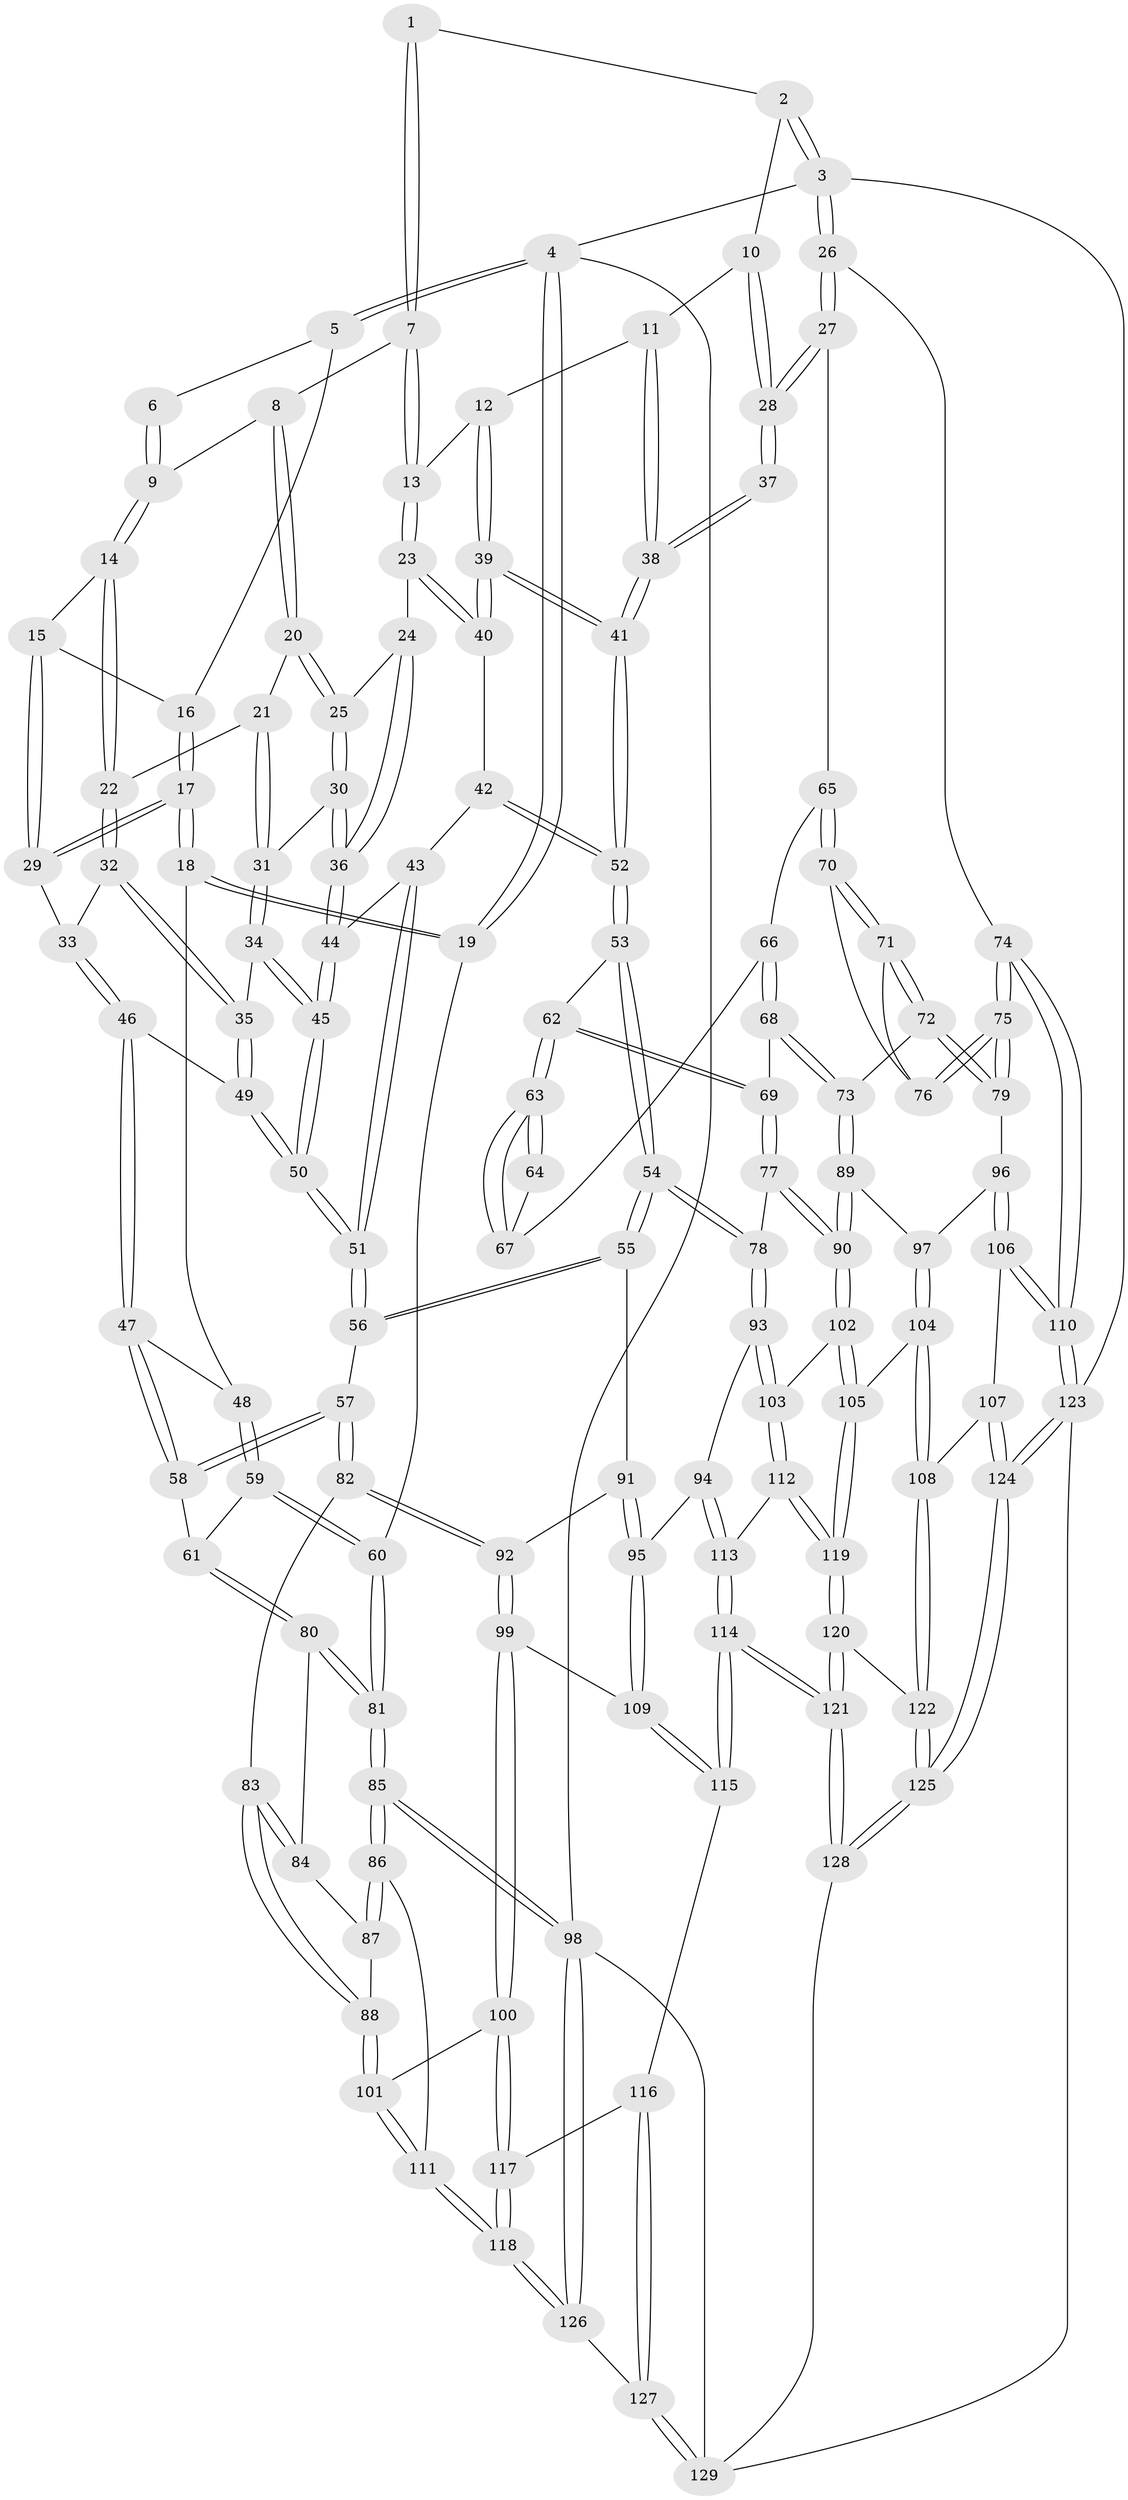 // coarse degree distribution, {3: 0.07777777777777778, 5: 0.3111111111111111, 6: 0.12222222222222222, 4: 0.4666666666666667, 2: 0.011111111111111112, 7: 0.011111111111111112}
// Generated by graph-tools (version 1.1) at 2025/52/02/27/25 19:52:42]
// undirected, 129 vertices, 319 edges
graph export_dot {
graph [start="1"]
  node [color=gray90,style=filled];
  1 [pos="+0.504997704772875+0"];
  2 [pos="+0.8146371062423519+0"];
  3 [pos="+1+0"];
  4 [pos="+0+0"];
  5 [pos="+0.09352163771494196+0"];
  6 [pos="+0.3099045188679552+0"];
  7 [pos="+0.515335494910135+0"];
  8 [pos="+0.4775884833539813+0.05303740404525444"];
  9 [pos="+0.38041769535769415+0.06691186468011019"];
  10 [pos="+0.7998708712151587+0"];
  11 [pos="+0.719374441979088+0.08315870140102531"];
  12 [pos="+0.6892074014609529+0.09828596454370124"];
  13 [pos="+0.6302489085646031+0.09837560148786448"];
  14 [pos="+0.34632688494308694+0.10973653939226836"];
  15 [pos="+0.3288876241604096+0.10313483297856588"];
  16 [pos="+0.15672768235026438+0"];
  17 [pos="+0.17555951680485343+0.15466447375053957"];
  18 [pos="+0.13055504486221403+0.20550669465388458"];
  19 [pos="+0+0.2145952529718442"];
  20 [pos="+0.4801096591942971+0.08426202444204346"];
  21 [pos="+0.43638564565099913+0.13539895847091382"];
  22 [pos="+0.3546373083122046+0.12926256105281925"];
  23 [pos="+0.5789399346922193+0.144264845467079"];
  24 [pos="+0.5657997112644595+0.14427633837188694"];
  25 [pos="+0.5142910127299287+0.12997348624198524"];
  26 [pos="+1+0.2653909110897073"];
  27 [pos="+1+0.27074944582285493"];
  28 [pos="+1+0.2627779577198546"];
  29 [pos="+0.19949104193958556+0.15898380978645923"];
  30 [pos="+0.482830494785183+0.1811899668255598"];
  31 [pos="+0.4507621628102313+0.17804061924057882"];
  32 [pos="+0.3514084917162435+0.1882796240665912"];
  33 [pos="+0.22150090759461818+0.17333227539220214"];
  34 [pos="+0.43626034807430925+0.19284124573145678"];
  35 [pos="+0.35525617899527795+0.20129921024072098"];
  36 [pos="+0.5058792824744431+0.21531933863812414"];
  37 [pos="+0.8791005663734421+0.2770152505269074"];
  38 [pos="+0.8337746700405811+0.2712442542944518"];
  39 [pos="+0.6643588229120337+0.25135464487908943"];
  40 [pos="+0.5835336801977639+0.18622895665497105"];
  41 [pos="+0.6792597440237433+0.32669735838580594"];
  42 [pos="+0.5475839472021187+0.2429084604451277"];
  43 [pos="+0.5475525454676174+0.2429043786048184"];
  44 [pos="+0.5067617411360745+0.2192472559795924"];
  45 [pos="+0.45433940923071225+0.2615035552875661"];
  46 [pos="+0.2930027039177706+0.26503894728702165"];
  47 [pos="+0.22403749245684831+0.3269901146626207"];
  48 [pos="+0.1729946782720821+0.302806975170327"];
  49 [pos="+0.3472857975271389+0.25408009961132016"];
  50 [pos="+0.4203424724214644+0.33571978495742616"];
  51 [pos="+0.42999909073876613+0.3656149229348728"];
  52 [pos="+0.655361467701284+0.3548304295421176"];
  53 [pos="+0.6280356341189607+0.42038571130464847"];
  54 [pos="+0.522727532545342+0.5011196319662431"];
  55 [pos="+0.450558919029819+0.47922335044838804"];
  56 [pos="+0.44908271679355344+0.47854787728202813"];
  57 [pos="+0.3731298893794967+0.4892939151945186"];
  58 [pos="+0.29301293812770335+0.48020888334995965"];
  59 [pos="+0.085834708900986+0.3873084152933045"];
  60 [pos="+0+0.42085914969050026"];
  61 [pos="+0.2358958482941633+0.5054007006403565"];
  62 [pos="+0.7597916583773768+0.4720964989044475"];
  63 [pos="+0.7667863913169483+0.468445852054803"];
  64 [pos="+0.8447426763470706+0.35497007600889646"];
  65 [pos="+0.9301914672209203+0.44891784167623106"];
  66 [pos="+0.9012243344089865+0.46460054748215013"];
  67 [pos="+0.8346342949066163+0.4543587856512278"];
  68 [pos="+0.8292210147802886+0.5871643766814015"];
  69 [pos="+0.8199193426702479+0.5823999004254538"];
  70 [pos="+0.9315344452228197+0.45549385942218906"];
  71 [pos="+0.9107267399051524+0.5616505592896484"];
  72 [pos="+0.8532908202762144+0.5945356448913989"];
  73 [pos="+0.8368290250517839+0.5966179528457437"];
  74 [pos="+1+0.6302549439666333"];
  75 [pos="+1+0.6377065852078743"];
  76 [pos="+0.9602132282869258+0.5479020384575334"];
  77 [pos="+0.6524853095603684+0.6234406196176024"];
  78 [pos="+0.5605835312534809+0.5917998275558767"];
  79 [pos="+1+0.6418800024827421"];
  80 [pos="+0.22072017957816778+0.5202715478651964"];
  81 [pos="+0+0.4811469007109067"];
  82 [pos="+0.3072161292555102+0.6746957308413857"];
  83 [pos="+0.2836222832722504+0.6780635530159698"];
  84 [pos="+0.19161967349566875+0.58198581232247"];
  85 [pos="+0+0.6914679439015231"];
  86 [pos="+0+0.7169777886716954"];
  87 [pos="+0.18988278807021589+0.5841628779317644"];
  88 [pos="+0.2125120330027054+0.7365564037668229"];
  89 [pos="+0.841336995786396+0.671997840389557"];
  90 [pos="+0.7356590255149472+0.7177172994267402"];
  91 [pos="+0.3956604445265003+0.6398989508593951"];
  92 [pos="+0.3485702442801499+0.7266680051350586"];
  93 [pos="+0.5439353920573177+0.6827946407176064"];
  94 [pos="+0.4713322414010769+0.7479291886216274"];
  95 [pos="+0.4153320272548597+0.7618022662899768"];
  96 [pos="+0.9551628089349049+0.7079026880398622"];
  97 [pos="+0.8560650524342971+0.6898604636024168"];
  98 [pos="+0+0.9257087668961498"];
  99 [pos="+0.3629955366055357+0.7701320021787812"];
  100 [pos="+0.34219346461258554+0.7875458318760145"];
  101 [pos="+0.20490809020905645+0.7579217391280709"];
  102 [pos="+0.7351410000409336+0.7217529592868376"];
  103 [pos="+0.6109061449040646+0.7925178114337054"];
  104 [pos="+0.8421879046573705+0.8277695342983842"];
  105 [pos="+0.7638795601861765+0.8293501556659886"];
  106 [pos="+0.9395278965481032+0.8272505081054765"];
  107 [pos="+0.9169498037249246+0.8427505986694279"];
  108 [pos="+0.876210116856681+0.85042877484835"];
  109 [pos="+0.3927598521878758+0.7697803133095803"];
  110 [pos="+1+0.8346167257408529"];
  111 [pos="+0.11807476267770799+0.8170631975647041"];
  112 [pos="+0.6155681670579481+0.8112000607054491"];
  113 [pos="+0.4919782310116827+0.8405436171224444"];
  114 [pos="+0.4740569000240595+0.9687239633432447"];
  115 [pos="+0.4719509437826407+0.9671071343591451"];
  116 [pos="+0.3937273108499285+0.9290166855141029"];
  117 [pos="+0.3214162951175286+0.8818189516494606"];
  118 [pos="+0.17506219471839163+0.9478010413328287"];
  119 [pos="+0.6606861305474525+0.9102849678207438"];
  120 [pos="+0.6242413269185824+1"];
  121 [pos="+0.587235098765183+1"];
  122 [pos="+0.8667452837340347+0.9246734207943124"];
  123 [pos="+1+1"];
  124 [pos="+1+1"];
  125 [pos="+1+1"];
  126 [pos="+0.17246670325539137+0.9714709993779117"];
  127 [pos="+0.18128797443545328+1"];
  128 [pos="+0.5867123070317155+1"];
  129 [pos="+0.19059595336617938+1"];
  1 -- 2;
  1 -- 7;
  1 -- 7;
  2 -- 3;
  2 -- 3;
  2 -- 10;
  3 -- 4;
  3 -- 26;
  3 -- 26;
  3 -- 123;
  4 -- 5;
  4 -- 5;
  4 -- 19;
  4 -- 19;
  4 -- 98;
  5 -- 6;
  5 -- 16;
  6 -- 9;
  6 -- 9;
  7 -- 8;
  7 -- 13;
  7 -- 13;
  8 -- 9;
  8 -- 20;
  8 -- 20;
  9 -- 14;
  9 -- 14;
  10 -- 11;
  10 -- 28;
  10 -- 28;
  11 -- 12;
  11 -- 38;
  11 -- 38;
  12 -- 13;
  12 -- 39;
  12 -- 39;
  13 -- 23;
  13 -- 23;
  14 -- 15;
  14 -- 22;
  14 -- 22;
  15 -- 16;
  15 -- 29;
  15 -- 29;
  16 -- 17;
  16 -- 17;
  17 -- 18;
  17 -- 18;
  17 -- 29;
  17 -- 29;
  18 -- 19;
  18 -- 19;
  18 -- 48;
  19 -- 60;
  20 -- 21;
  20 -- 25;
  20 -- 25;
  21 -- 22;
  21 -- 31;
  21 -- 31;
  22 -- 32;
  22 -- 32;
  23 -- 24;
  23 -- 40;
  23 -- 40;
  24 -- 25;
  24 -- 36;
  24 -- 36;
  25 -- 30;
  25 -- 30;
  26 -- 27;
  26 -- 27;
  26 -- 74;
  27 -- 28;
  27 -- 28;
  27 -- 65;
  28 -- 37;
  28 -- 37;
  29 -- 33;
  30 -- 31;
  30 -- 36;
  30 -- 36;
  31 -- 34;
  31 -- 34;
  32 -- 33;
  32 -- 35;
  32 -- 35;
  33 -- 46;
  33 -- 46;
  34 -- 35;
  34 -- 45;
  34 -- 45;
  35 -- 49;
  35 -- 49;
  36 -- 44;
  36 -- 44;
  37 -- 38;
  37 -- 38;
  38 -- 41;
  38 -- 41;
  39 -- 40;
  39 -- 40;
  39 -- 41;
  39 -- 41;
  40 -- 42;
  41 -- 52;
  41 -- 52;
  42 -- 43;
  42 -- 52;
  42 -- 52;
  43 -- 44;
  43 -- 51;
  43 -- 51;
  44 -- 45;
  44 -- 45;
  45 -- 50;
  45 -- 50;
  46 -- 47;
  46 -- 47;
  46 -- 49;
  47 -- 48;
  47 -- 58;
  47 -- 58;
  48 -- 59;
  48 -- 59;
  49 -- 50;
  49 -- 50;
  50 -- 51;
  50 -- 51;
  51 -- 56;
  51 -- 56;
  52 -- 53;
  52 -- 53;
  53 -- 54;
  53 -- 54;
  53 -- 62;
  54 -- 55;
  54 -- 55;
  54 -- 78;
  54 -- 78;
  55 -- 56;
  55 -- 56;
  55 -- 91;
  56 -- 57;
  57 -- 58;
  57 -- 58;
  57 -- 82;
  57 -- 82;
  58 -- 61;
  59 -- 60;
  59 -- 60;
  59 -- 61;
  60 -- 81;
  60 -- 81;
  61 -- 80;
  61 -- 80;
  62 -- 63;
  62 -- 63;
  62 -- 69;
  62 -- 69;
  63 -- 64;
  63 -- 64;
  63 -- 67;
  63 -- 67;
  64 -- 67;
  65 -- 66;
  65 -- 70;
  65 -- 70;
  66 -- 67;
  66 -- 68;
  66 -- 68;
  68 -- 69;
  68 -- 73;
  68 -- 73;
  69 -- 77;
  69 -- 77;
  70 -- 71;
  70 -- 71;
  70 -- 76;
  71 -- 72;
  71 -- 72;
  71 -- 76;
  72 -- 73;
  72 -- 79;
  72 -- 79;
  73 -- 89;
  73 -- 89;
  74 -- 75;
  74 -- 75;
  74 -- 110;
  74 -- 110;
  75 -- 76;
  75 -- 76;
  75 -- 79;
  75 -- 79;
  77 -- 78;
  77 -- 90;
  77 -- 90;
  78 -- 93;
  78 -- 93;
  79 -- 96;
  80 -- 81;
  80 -- 81;
  80 -- 84;
  81 -- 85;
  81 -- 85;
  82 -- 83;
  82 -- 92;
  82 -- 92;
  83 -- 84;
  83 -- 84;
  83 -- 88;
  83 -- 88;
  84 -- 87;
  85 -- 86;
  85 -- 86;
  85 -- 98;
  85 -- 98;
  86 -- 87;
  86 -- 87;
  86 -- 111;
  87 -- 88;
  88 -- 101;
  88 -- 101;
  89 -- 90;
  89 -- 90;
  89 -- 97;
  90 -- 102;
  90 -- 102;
  91 -- 92;
  91 -- 95;
  91 -- 95;
  92 -- 99;
  92 -- 99;
  93 -- 94;
  93 -- 103;
  93 -- 103;
  94 -- 95;
  94 -- 113;
  94 -- 113;
  95 -- 109;
  95 -- 109;
  96 -- 97;
  96 -- 106;
  96 -- 106;
  97 -- 104;
  97 -- 104;
  98 -- 126;
  98 -- 126;
  98 -- 129;
  99 -- 100;
  99 -- 100;
  99 -- 109;
  100 -- 101;
  100 -- 117;
  100 -- 117;
  101 -- 111;
  101 -- 111;
  102 -- 103;
  102 -- 105;
  102 -- 105;
  103 -- 112;
  103 -- 112;
  104 -- 105;
  104 -- 108;
  104 -- 108;
  105 -- 119;
  105 -- 119;
  106 -- 107;
  106 -- 110;
  106 -- 110;
  107 -- 108;
  107 -- 124;
  107 -- 124;
  108 -- 122;
  108 -- 122;
  109 -- 115;
  109 -- 115;
  110 -- 123;
  110 -- 123;
  111 -- 118;
  111 -- 118;
  112 -- 113;
  112 -- 119;
  112 -- 119;
  113 -- 114;
  113 -- 114;
  114 -- 115;
  114 -- 115;
  114 -- 121;
  114 -- 121;
  115 -- 116;
  116 -- 117;
  116 -- 127;
  116 -- 127;
  117 -- 118;
  117 -- 118;
  118 -- 126;
  118 -- 126;
  119 -- 120;
  119 -- 120;
  120 -- 121;
  120 -- 121;
  120 -- 122;
  121 -- 128;
  121 -- 128;
  122 -- 125;
  122 -- 125;
  123 -- 124;
  123 -- 124;
  123 -- 129;
  124 -- 125;
  124 -- 125;
  125 -- 128;
  125 -- 128;
  126 -- 127;
  127 -- 129;
  127 -- 129;
  128 -- 129;
}
